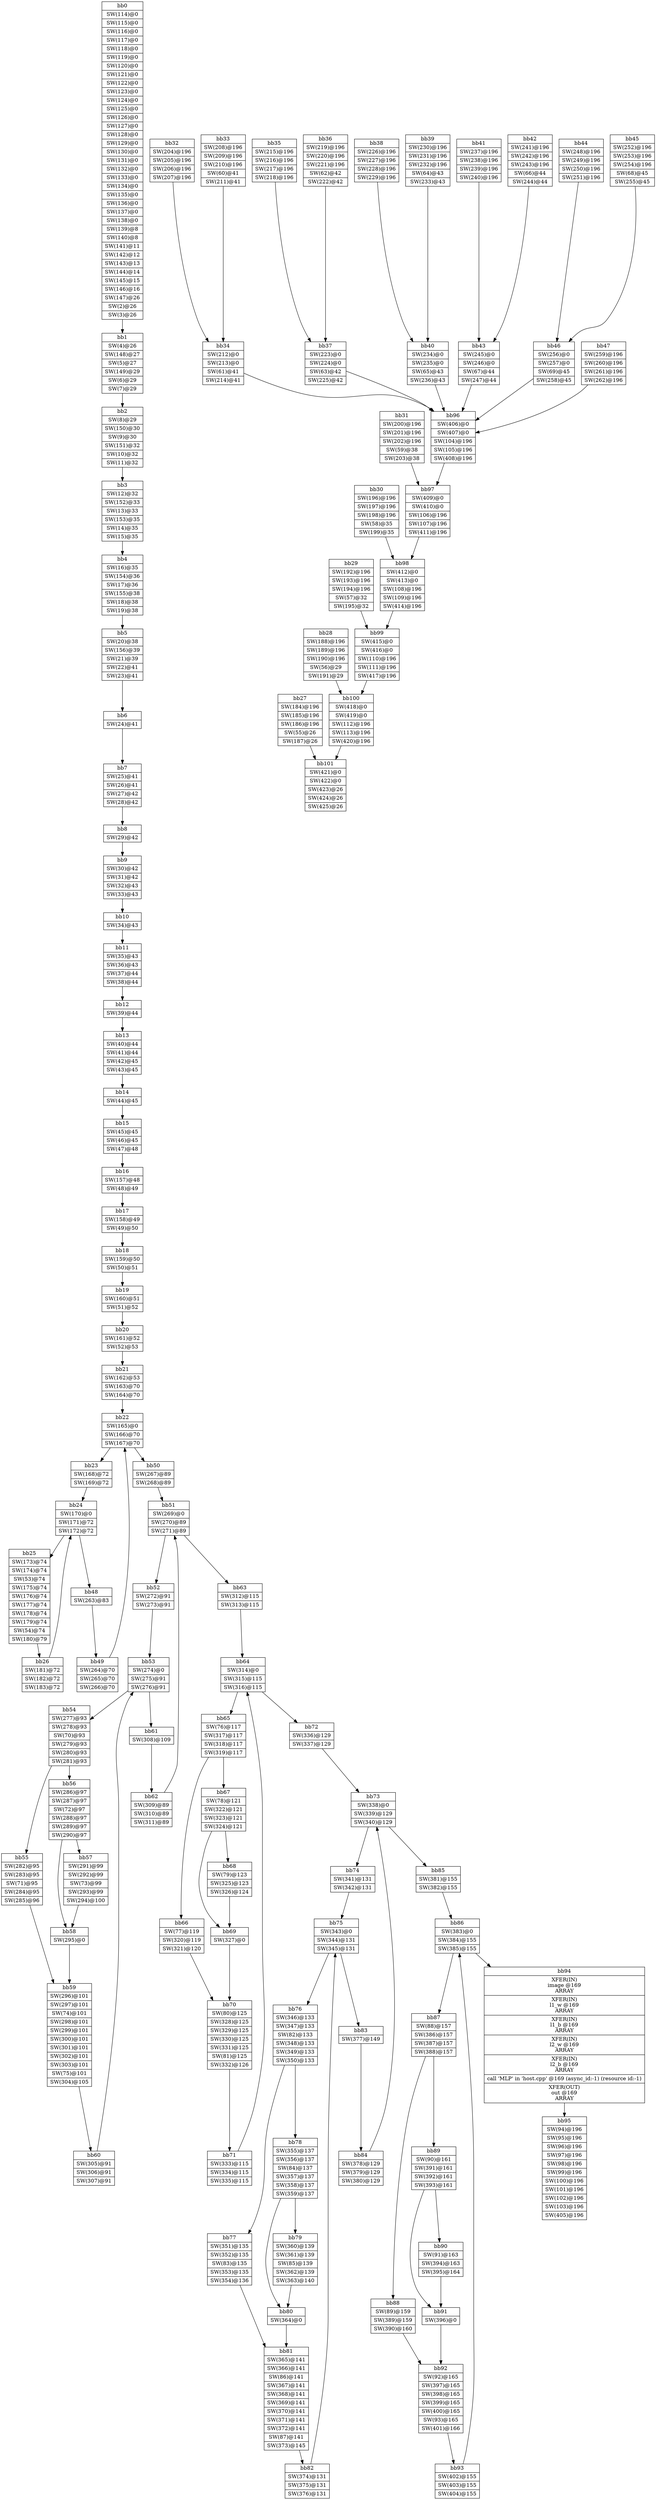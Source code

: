 digraph CDFG {
node [shape=record];
bb0 [shape=record, label = "{bb0|<x0x5272c40>SW(114)@0\n|<x0x5272dc0>SW(115)@0\n|<x0x5272e60>SW(116)@0\n|<x0x5273910>SW(117)@0\n|<x0x5273a90>SW(118)@0\n|<x0x5270e60>SW(119)@0\n|<x0x5270fe0>SW(120)@0\n|<x0x5271180>SW(121)@0\n|<x0x5273f90>SW(122)@0\n|<x0x5274590>SW(123)@0\n|<x0x5274730>SW(124)@0\n|<x0x5274070>SW(125)@0\n|<x0x52741f0>SW(126)@0\n|<x0x5274390>SW(127)@0\n|<x0x5275070>SW(128)@0\n|<x0x5275180>SW(129)@0\n|<x0x5277390>SW(130)@0\n|<x0x5277500>SW(131)@0\n|<x0x5277680>SW(132)@0\n|<x0x52777f0>SW(133)@0\n|<x0x5277970>SW(134)@0\n|<x0x5275270>SW(135)@0\n|<x0x5275420>SW(136)@0\n|<x0x52755c0>SW(137)@0\n|<x0x52756f0>SW(138)@0\n|<x0x5275820>SW(139)@8\n|<x0x5279c40>SW(140)@8\n|<x0x52758e0>SW(141)@11\n|<x0x5275a50>SW(142)@12\n|<x0x5279f80>SW(143)@13\n|<x0x527a160>SW(144)@14\n|<x0x5275b80>SW(145)@15\n|<x0x527a400>SW(146)@16\n|<x0x527a5e0>SW(147)@26\n|<x0x5253340>SW(2)@26\n|<x0x5253e20>SW(3)@26\n}"];
bb1 [shape=record, label = "{bb1|<x0x5254150>SW(4)@26\n|<x0x5275ed0>SW(148)@27\n|<x0x5254290>SW(5)@27\n|<x0x527a8b0>SW(149)@29\n|<x0x5258070>SW(6)@29\n|<x0x5258230>SW(7)@29\n}"];
bb2 [shape=record, label = "{bb2|<x0x5258500>SW(8)@29\n|<x0x5276170>SW(150)@30\n|<x0x52586c0>SW(9)@30\n|<x0x52762d0>SW(151)@32\n|<x0x52588e0>SW(10)@32\n|<x0x5258aa0>SW(11)@32\n}"];
bb3 [shape=record, label = "{bb3|<x0x5254470>SW(12)@32\n|<x0x5276400>SW(152)@33\n|<x0x5258d60>SW(13)@33\n|<x0x52765a0>SW(153)@35\n|<x0x5258ef0>SW(14)@35\n|<x0x5254510>SW(15)@35\n}"];
bb4 [shape=record, label = "{bb4|<x0x5259290>SW(16)@35\n|<x0x5275fd0>SW(154)@36\n|<x0x5259450>SW(17)@36\n|<x0x5276ab0>SW(155)@38\n|<x0x5254630>SW(18)@38\n|<x0x5259710>SW(19)@38\n}"];
bb5 [shape=record, label = "{bb5|<x0x52546d0>SW(20)@38\n|<x0x5277b90>SW(156)@39\n|<x0x5254810>SW(21)@39\n|<x0x5259b60>SW(22)@41\n|<x0x5259dd0>SW(23)@41\n}"];
bb6 [shape=record, label = "{bb6|<x0x525a100>SW(24)@41\n}"];
bb7 [shape=record, label = "{bb7|<x0x52549b0>SW(25)@41\n|<x0x525a600>SW(26)@41\n|<x0x5254a50>SW(27)@42\n|<x0x5254b90>SW(28)@42\n}"];
bb8 [shape=record, label = "{bb8|<x0x5254d70>SW(29)@42\n}"];
bb9 [shape=record, label = "{bb9|<x0x5255240>SW(30)@42\n|<x0x52553f0>SW(31)@42\n|<x0x5255550>SW(32)@43\n|<x0x52555f0>SW(33)@43\n}"];
bb10 [shape=record, label = "{bb10|<x0x5255a00>SW(34)@43\n}"];
bb11 [shape=record, label = "{bb11|<x0x5255f00>SW(35)@43\n|<x0x52560f0>SW(36)@43\n|<x0x52562b0>SW(37)@44\n|<x0x52563f0>SW(38)@44\n}"];
bb12 [shape=record, label = "{bb12|<x0x525ccd0>SW(39)@44\n}"];
bb13 [shape=record, label = "{bb13|<x0x525cf50>SW(40)@44\n|<x0x525d120>SW(41)@44\n|<x0x5256550>SW(42)@45\n|<x0x525d450>SW(43)@45\n}"];
bb14 [shape=record, label = "{bb14|<x0x52565f0>SW(44)@45\n}"];
bb15 [shape=record, label = "{bb15|<x0x525d960>SW(45)@45\n|<x0x525db30>SW(46)@45\n|<x0x5256750>SW(47)@48\n}"];
bb16 [shape=record, label = "{bb16|<x0x52799e0>SW(157)@48\n|<x0x525df90>SW(48)@49\n}"];
bb17 [shape=record, label = "{bb17|<x0x5278460>SW(158)@49\n|<x0x5256840>SW(49)@50\n}"];
bb18 [shape=record, label = "{bb18|<x0x527adf0>SW(159)@50\n|<x0x525e340>SW(50)@51\n}"];
bb19 [shape=record, label = "{bb19|<x0x527b030>SW(160)@51\n|<x0x525e590>SW(51)@52\n}"];
bb20 [shape=record, label = "{bb20|<x0x527b390>SW(161)@52\n|<x0x525e7e0>SW(52)@53\n}"];
bb21 [shape=record, label = "{bb21|<x0x527b680>SW(162)@53\n|<x0x527f2c0>SW(163)@70\n|<x0x527b740>SW(164)@70\n}"];
bb22 [shape=record, label = "{bb22|<x0x527b9c0>SW(165)@0\n|<x0x527f5f0>SW(166)@70\n|<x0x527f7a0>SW(167)@70\n}"];
bb23 [shape=record, label = "{bb23|<x0x527bb90>SW(168)@72\n|<x0x527fa80>SW(169)@72\n}"];
bb24 [shape=record, label = "{bb24|<x0x527bc50>SW(170)@0\n|<x0x527bd50>SW(171)@72\n|<x0x527bec0>SW(172)@72\n}"];
bb25 [shape=record, label = "{bb25|<x0x527c260>SW(173)@74\n|<x0x527c3d0>SW(174)@74\n|<x0x5256ac0>SW(53)@74\n|<x0x527c550>SW(175)@74\n|<x0x527c700>SW(176)@74\n|<x0x527c8f0>SW(177)@74\n|<x0x527caa0>SW(178)@74\n|<x0x527cc50>SW(179)@74\n|<x0x525ebe0>SW(54)@74\n|<x0x527ce40>SW(180)@79\n}"];
bb26 [shape=record, label = "{bb26|<x0x527d2c0>SW(181)@72\n|<x0x527d490>SW(182)@72\n|<x0x527d5e0>SW(183)@72\n}"];
bb27 [shape=record, label = "{bb27|<x0x5282140>SW(184)@196\n|<x0x527d750>SW(185)@196\n|<x0x5282390>SW(186)@196\n|<x0x5256eb0>SW(55)@26\n|<x0x5282570>SW(187)@26\n}"];
bb28 [shape=record, label = "{bb28|<x0x527d970>SW(188)@196\n|<x0x52827e0>SW(189)@196\n|<x0x5282990>SW(190)@196\n|<x0x5256d30>SW(56)@29\n|<x0x527da60>SW(191)@29\n}"];
bb29 [shape=record, label = "{bb29|<x0x5282d90>SW(192)@196\n|<x0x527db20>SW(193)@196\n|<x0x527dc90>SW(194)@196\n|<x0x5257050>SW(57)@32\n|<x0x52830b0>SW(195)@32\n}"];
bb30 [shape=record, label = "{bb30|<x0x527dd50>SW(196)@196\n|<x0x5283490>SW(197)@196\n|<x0x5283640>SW(198)@196\n|<x0x52572b0>SW(58)@35\n|<x0x527de10>SW(199)@35\n}"];
bb31 [shape=record, label = "{bb31|<x0x5283a80>SW(200)@196\n|<x0x527ded0>SW(201)@196\n|<x0x527e040>SW(202)@196\n|<x0x52575a0>SW(59)@38\n|<x0x527e1e0>SW(203)@38\n}"];
bb32 [shape=record, label = "{bb32|<x0x5279210>SW(204)@196\n|<x0x5279380>SW(205)@196\n|<x0x5279530>SW(206)@196\n|<x0x52796e0>SW(207)@196\n}"];
bb33 [shape=record, label = "{bb33|<x0x527e610>SW(208)@196\n|<x0x527e750>SW(209)@196\n|<x0x527e920>SW(210)@196\n|<x0x5257820>SW(60)@41\n|<x0x527ebd0>SW(211)@41\n}"];
bb34 [shape=record, label = "{bb34|<x0x527ee30>SW(212)@0\n|<x0x527efd0>SW(213)@0\n|<x0x5257b70>SW(61)@41\n|<x0x5280c60>SW(214)@41\n}"];
bb35 [shape=record, label = "{bb35|<x0x5280f20>SW(215)@196\n|<x0x5281da0>SW(216)@196\n|<x0x5280fe0>SW(217)@196\n|<x0x5281160>SW(218)@196\n}"];
bb36 [shape=record, label = "{bb36|<x0x5281400>SW(219)@196\n|<x0x52815e0>SW(220)@196\n|<x0x52817c0>SW(221)@196\n|<x0x5257e30>SW(62)@42\n|<x0x52819a0>SW(222)@42\n}"];
bb37 [shape=record, label = "{bb37|<x0x5283d40>SW(223)@0\n|<x0x5283e70>SW(224)@0\n|<x0x525f090>SW(63)@42\n|<x0x52860c0>SW(225)@42\n}"];
bb38 [shape=record, label = "{bb38|<x0x5284020>SW(226)@196\n|<x0x5284200>SW(227)@196\n|<x0x52843b0>SW(228)@196\n|<x0x5284500>SW(229)@196\n}"];
bb39 [shape=record, label = "{bb39|<x0x52885e0>SW(230)@196\n|<x0x5284640>SW(231)@196\n|<x0x5288810>SW(232)@196\n|<x0x525a990>SW(64)@43\n|<x0x52889f0>SW(233)@43\n}"];
bb40 [shape=record, label = "{bb40|<x0x5284880>SW(234)@0\n|<x0x5288c20>SW(235)@0\n|<x0x525f590>SW(65)@43\n|<x0x5288dc0>SW(236)@43\n}"];
bb41 [shape=record, label = "{bb41|<x0x5284a30>SW(237)@196\n|<x0x52890b0>SW(238)@196\n|<x0x5289260>SW(239)@196\n|<x0x5284af0>SW(240)@196\n}"];
bb42 [shape=record, label = "{bb42|<x0x5289660>SW(241)@196\n|<x0x5284bb0>SW(242)@196\n|<x0x5284d20>SW(243)@196\n|<x0x525f890>SW(66)@44\n|<x0x5284ec0>SW(244)@44\n}"];
bb43 [shape=record, label = "{bb43|<x0x5285230>SW(245)@0\n|<x0x5285360>SW(246)@0\n|<x0x525fb30>SW(67)@44\n|<x0x52854c0>SW(247)@44\n}"];
bb44 [shape=record, label = "{bb44|<x0x5285870>SW(248)@196\n|<x0x52859b0>SW(249)@196\n|<x0x5285b60>SW(250)@196\n|<x0x5285d10>SW(251)@196\n}"];
bb45 [shape=record, label = "{bb45|<x0x5286340>SW(252)@196\n|<x0x5286500>SW(253)@196\n|<x0x52866b0>SW(254)@196\n|<x0x525aa30>SW(68)@45\n|<x0x5286830>SW(255)@45\n}"];
bb46 [shape=record, label = "{bb46|<x0x528bb80>SW(256)@0\n|<x0x5286920>SW(257)@0\n|<x0x525acc0>SW(69)@45\n|<x0x528bda0>SW(258)@45\n}"];
bb47 [shape=record, label = "{bb47|<x0x52869e0>SW(259)@196\n|<x0x5286b20>SW(260)@196\n|<x0x528c200>SW(261)@196\n|<x0x528c3b0>SW(262)@196\n}"];
bb48 [shape=record, label = "{bb48|<x0x5286d30>SW(263)@83\n}"];
bb49 [shape=record, label = "{bb49|<x0x528c7a0>SW(264)@70\n|<x0x5286df0>SW(265)@70\n|<x0x528ca50>SW(266)@70\n}"];
bb50 [shape=record, label = "{bb50|<x0x528cd30>SW(267)@89\n|<x0x528cf10>SW(268)@89\n}"];
bb51 [shape=record, label = "{bb51|<x0x5286eb0>SW(269)@0\n|<x0x5286fb0>SW(270)@89\n|<x0x528d390>SW(271)@89\n}"];
bb52 [shape=record, label = "{bb52|<x0x5287070>SW(272)@91\n|<x0x528d7a0>SW(273)@91\n}"];
bb53 [shape=record, label = "{bb53|<x0x528da70>SW(274)@0\n|<x0x528dc20>SW(275)@91\n|<x0x528ddd0>SW(276)@91\n}"];
bb54 [shape=record, label = "{bb54|<x0x5287240>SW(277)@93\n|<x0x52873b0>SW(278)@93\n|<x0x525b380>SW(70)@93\n|<x0x5287590>SW(279)@93\n|<x0x5287780>SW(280)@93\n|<x0x52878f0>SW(281)@93\n}"];
bb55 [shape=record, label = "{bb55|<x0x5287ca0>SW(282)@95\n|<x0x5287e10>SW(283)@95\n|<x0x525b520>SW(71)@95\n|<x0x5287fd0>SW(284)@95\n|<x0x5288190>SW(285)@96\n}"];
bb56 [shape=record, label = "{bb56|<x0x5289990>SW(286)@97\n|<x0x5289b40>SW(287)@97\n|<x0x52621c0>SW(72)@97\n|<x0x5289d20>SW(288)@97\n|<x0x5289e70>SW(289)@97\n|<x0x52901a0>SW(290)@97\n}"];
bb57 [shape=record, label = "{bb57|<x0x5289fb0>SW(291)@99\n|<x0x5290510>SW(292)@99\n|<x0x525b680>SW(73)@99\n|<x0x52906f0>SW(293)@99\n|<x0x528a0b0>SW(294)@100\n}"];
bb58 [shape=record, label = "{bb58|<x0x5290ab0>SW(295)@0\n}"];
bb59 [shape=record, label = "{bb59|<x0x528a1f0>SW(296)@101\n|<x0x5290da0>SW(297)@101\n|<x0x52625d0>SW(74)@101\n|<x0x5290f80>SW(298)@101\n|<x0x528a2e0>SW(299)@101\n|<x0x52911f0>SW(300)@101\n|<x0x52913a0>SW(301)@101\n|<x0x528a3a0>SW(302)@101\n|<x0x5291640>SW(303)@101\n|<x0x525b720>SW(75)@101\n|<x0x5291830>SW(304)@105\n}"];
bb60 [shape=record, label = "{bb60|<x0x528a5e0>SW(305)@91\n|<x0x5291a90>SW(306)@91\n|<x0x5291c70>SW(307)@91\n}"];
bb61 [shape=record, label = "{bb61|<x0x528a820>SW(308)@109\n}"];
bb62 [shape=record, label = "{bb62|<x0x528b730>SW(309)@89\n|<x0x528a8e0>SW(310)@89\n|<x0x528aa50>SW(311)@89\n}"];
bb63 [shape=record, label = "{bb63|<x0x528ad10>SW(312)@115\n|<x0x528af60>SW(313)@115\n}"];
bb64 [shape=record, label = "{bb64|<x0x528b220>SW(314)@0\n|<x0x528b3c0>SW(315)@115\n|<x0x528fc50>SW(316)@115\n}"];
bb65 [shape=record, label = "{bb65|<x0x525be10>SW(76)@117\n|<x0x528ff80>SW(317)@117\n|<x0x527fed0>SW(318)@117\n|<x0x5280040>SW(319)@117\n}"];
bb66 [shape=record, label = "{bb66|<x0x525bf50>SW(77)@119\n|<x0x5280370>SW(320)@119\n|<x0x5280a40>SW(321)@120\n}"];
bb67 [shape=record, label = "{bb67|<x0x525c0f0>SW(78)@121\n|<x0x52805b0>SW(322)@121\n|<x0x5280780>SW(323)@121\n|<x0x5291e30>SW(324)@121\n}"];
bb68 [shape=record, label = "{bb68|<x0x525c250>SW(79)@123\n|<x0x5292100>SW(325)@123\n|<x0x52921c0>SW(326)@124\n}"];
bb69 [shape=record, label = "{bb69|<x0x52945d0>SW(327)@0\n}"];
bb70 [shape=record, label = "{bb70|<x0x525c610>SW(80)@125\n|<x0x5292260>SW(328)@125\n|<x0x5292430>SW(329)@125\n|<x0x52925e0>SW(330)@125\n|<x0x5292730>SW(331)@125\n|<x0x525c7d0>SW(81)@125\n|<x0x5296a90>SW(332)@126\n}"];
bb71 [shape=record, label = "{bb71|<x0x52928b0>SW(333)@115\n|<x0x5296dc0>SW(334)@115\n|<x0x5296fa0>SW(335)@115\n}"];
bb72 [shape=record, label = "{bb72|<x0x5292af0>SW(336)@129\n|<x0x5297210>SW(337)@129\n}"];
bb73 [shape=record, label = "{bb73|<x0x5292bb0>SW(338)@0\n|<x0x5292cb0>SW(339)@129\n|<x0x5297690>SW(340)@129\n}"];
bb74 [shape=record, label = "{bb74|<x0x5292d70>SW(341)@131\n|<x0x5297aa0>SW(342)@131\n}"];
bb75 [shape=record, label = "{bb75|<x0x5297d70>SW(343)@0\n|<x0x5297f20>SW(344)@131\n|<x0x52980d0>SW(345)@131\n}"];
bb76 [shape=record, label = "{bb76|<x0x5292f40>SW(346)@133\n|<x0x52983b0>SW(347)@133\n|<x0x52601d0>SW(82)@133\n|<x0x5298590>SW(348)@133\n|<x0x5293030>SW(349)@133\n|<x0x52931a0>SW(350)@133\n}"];
bb77 [shape=record, label = "{bb77|<x0x5293550>SW(351)@135\n|<x0x52936c0>SW(352)@135\n|<x0x5260350>SW(83)@135\n|<x0x5293840>SW(353)@135\n|<x0x5293a00>SW(354)@136\n}"];
bb78 [shape=record, label = "{bb78|<x0x5293d30>SW(355)@137\n|<x0x5293ee0>SW(356)@137\n|<x0x5260530>SW(84)@137\n|<x0x52940c0>SW(357)@137\n|<x0x52948b0>SW(358)@137\n|<x0x5294a80>SW(359)@137\n}"];
bb79 [shape=record, label = "{bb79|<x0x5294d60>SW(360)@139\n|<x0x5294ed0>SW(361)@139\n|<x0x5264f50>SW(85)@139\n|<x0x529a920>SW(362)@139\n|<x0x5294f90>SW(363)@140\n}"];
bb80 [shape=record, label = "{bb80|<x0x52951f0>SW(364)@0\n}"];
bb81 [shape=record, label = "{bb81|<x0x5295470>SW(365)@141\n|<x0x529ac60>SW(366)@141\n|<x0x5260770>SW(86)@141\n|<x0x529ae40>SW(367)@141\n|<x0x5295560>SW(368)@141\n|<x0x529b0b0>SW(369)@141\n|<x0x529b260>SW(370)@141\n|<x0x5295620>SW(371)@141\n|<x0x529b500>SW(372)@141\n|<x0x5265220>SW(87)@141\n|<x0x529b6f0>SW(373)@145\n}"];
bb82 [shape=record, label = "{bb82|<x0x5295860>SW(374)@131\n|<x0x5296630>SW(375)@131\n|<x0x5296810>SW(376)@131\n}"];
bb83 [shape=record, label = "{bb83|<x0x5295ae0>SW(377)@149\n}"];
bb84 [shape=record, label = "{bb84|<x0x5295da0>SW(378)@129\n|<x0x5295fe0>SW(379)@129\n|<x0x5296180>SW(380)@129\n}"];
bb85 [shape=record, label = "{bb85|<x0x5296460>SW(381)@155\n|<x0x529b950>SW(382)@155\n}"];
bb86 [shape=record, label = "{bb86|<x0x5298750>SW(383)@0\n|<x0x5298840>SW(384)@155\n|<x0x5298a10>SW(385)@155\n}"];
bb87 [shape=record, label = "{bb87|<x0x5260b30>SW(88)@157\n|<x0x5298d20>SW(386)@157\n|<x0x5298e90>SW(387)@157\n|<x0x529ded0>SW(388)@157\n}"];
bb88 [shape=record, label = "{bb88|<x0x5260c70>SW(89)@159\n|<x0x5299010>SW(389)@159\n|<x0x529e230>SW(390)@160\n}"];
bb89 [shape=record, label = "{bb89|<x0x5260e30>SW(90)@161\n|<x0x52990d0>SW(391)@161\n|<x0x5299240>SW(392)@161\n|<x0x529e690>SW(393)@161\n}"];
bb90 [shape=record, label = "{bb90|<x0x5260f90>SW(91)@163\n|<x0x5299300>SW(394)@163\n|<x0x529eab0>SW(395)@164\n}"];
bb91 [shape=record, label = "{bb91|<x0x529eda0>SW(396)@0\n}"];
bb92 [shape=record, label = "{bb92|<x0x5261350>SW(92)@165\n|<x0x52995d0>SW(397)@165\n|<x0x5299740>SW(398)@165\n|<x0x52998f0>SW(399)@165\n|<x0x5299ae0>SW(400)@165\n|<x0x5261490>SW(93)@165\n|<x0x5299c80>SW(401)@166\n}"];
bb93 [shape=record, label = "{bb93|<x0x529a000>SW(402)@155\n|<x0x529a170>SW(403)@155\n|<x0x529a350>SW(404)@155\n}"];
bb94 [shape=record, label = "{bb94|<x0x52a3b80>XFER(IN)\nimage @169\nARRAY\n|<x0x52a3c70>XFER(IN)\nl1_w @169\nARRAY\n|<x0x52a3d90>XFER(IN)\nl1_b @169\nARRAY\n|<x0x52a3eb0>XFER(IN)\nl2_w @169\nARRAY\n|<x0x52a3fd0>XFER(IN)\nl2_b @169\nARRAY\n|<x0x3b706f0>call 'MLP' in 'host.cpp' @169 (async_id:-1) (resource id:-1)\n|<x0x52a40f0>XFER(OUT)\nout @169\nARRAY\n}"];
bb95 [shape=record, label = "{bb95|<x0x52632f0>SW(94)@196\n|<x0x5262e90>SW(95)@196\n|<x0x52677d0>SW(96)@196\n|<x0x5267970>SW(97)@196\n|<x0x5267b40>SW(98)@196\n|<x0x5267d00>SW(99)@196\n|<x0x5263390>SW(100)@196\n|<x0x5267fd0>SW(101)@196\n|<x0x5268190>SW(102)@196\n|<x0x5263450>SW(103)@196\n|<x0x529bed0>SW(405)@196\n}"];
bb96 [shape=record, label = "{bb96|<x0x529c190>SW(406)@0\n|<x0x52a0f40>SW(407)@0\n|<x0x5268720>SW(104)@196\n|<x0x52685f0>SW(105)@196\n|<x0x52a1150>SW(408)@196\n}"];
bb97 [shape=record, label = "{bb97|<x0x529c3b0>SW(409)@0\n|<x0x52a13d0>SW(410)@0\n|<x0x5268b60>SW(106)@196\n|<x0x52689f0>SW(107)@196\n|<x0x52a15a0>SW(411)@196\n}"];
bb98 [shape=record, label = "{bb98|<x0x529c590>SW(412)@0\n|<x0x52a1820>SW(413)@0\n|<x0x5263610>SW(108)@196\n|<x0x5263840>SW(109)@196\n|<x0x52a19f0>SW(414)@196\n}"];
bb99 [shape=record, label = "{bb99|<x0x529c770>SW(415)@0\n|<x0x52a1c70>SW(416)@0\n|<x0x5263c10>SW(110)@196\n|<x0x5263a90>SW(111)@196\n|<x0x52a1e40>SW(417)@196\n}"];
bb100 [shape=record, label = "{bb100|<x0x529c950>SW(418)@0\n|<x0x52a20c0>SW(419)@0\n|<x0x5263e70>SW(112)@196\n|<x0x52640a0>SW(113)@196\n|<x0x52a2290>SW(420)@196\n}"];
bb101 [shape=record, label = "{bb101|<x0x529cb30>SW(421)@0\n|<x0x529cc60>SW(422)@0\n|<x0x529ce00>SW(423)@26\n|<x0x529cec0>SW(424)@26\n|<x0x529d0e0>SW(425)@26\n}"];
bb0 -> bb1
bb1 -> bb2
bb2 -> bb3
bb3 -> bb4
bb4 -> bb5
bb5 -> bb6
bb6 -> bb7
bb7 -> bb8
bb8 -> bb9
bb9 -> bb10
bb10 -> bb11
bb11 -> bb12
bb12 -> bb13
bb13 -> bb14
bb14 -> bb15
bb15 -> bb16
bb16 -> bb17
bb17 -> bb18
bb18 -> bb19
bb19 -> bb20
bb20 -> bb21
bb21 -> bb22
bb22 -> bb23
bb22 -> bb50
bb23 -> bb24
bb24 -> bb25
bb24 -> bb48
bb25 -> bb26
bb26 -> bb24
bb27 -> bb101
bb28 -> bb100
bb29 -> bb99
bb30 -> bb98
bb31 -> bb97
bb32 -> bb34
bb33 -> bb34
bb34 -> bb96
bb35 -> bb37
bb36 -> bb37
bb37 -> bb96
bb38 -> bb40
bb39 -> bb40
bb40 -> bb96
bb41 -> bb43
bb42 -> bb43
bb43 -> bb96
bb44 -> bb46
bb45 -> bb46
bb46 -> bb96
bb47 -> bb96
bb48 -> bb49
bb49 -> bb22
bb50 -> bb51
bb51 -> bb52
bb51 -> bb63
bb52 -> bb53
bb53 -> bb54
bb53 -> bb61
bb54 -> bb55
bb54 -> bb56
bb55 -> bb59
bb56 -> bb57
bb56 -> bb58
bb57 -> bb58
bb58 -> bb59
bb59 -> bb60
bb60 -> bb53
bb61 -> bb62
bb62 -> bb51
bb63 -> bb64
bb64 -> bb65
bb64 -> bb72
bb65 -> bb66
bb65 -> bb67
bb66 -> bb70
bb67 -> bb68
bb67 -> bb69
bb68 -> bb69
bb69 -> bb70
bb70 -> bb71
bb71 -> bb64
bb72 -> bb73
bb73 -> bb74
bb73 -> bb85
bb74 -> bb75
bb75 -> bb76
bb75 -> bb83
bb76 -> bb77
bb76 -> bb78
bb77 -> bb81
bb78 -> bb79
bb78 -> bb80
bb79 -> bb80
bb80 -> bb81
bb81 -> bb82
bb82 -> bb75
bb83 -> bb84
bb84 -> bb73
bb85 -> bb86
bb86 -> bb87
bb86 -> bb94
bb87 -> bb88
bb87 -> bb89
bb88 -> bb92
bb89 -> bb90
bb89 -> bb91
bb90 -> bb91
bb91 -> bb92
bb92 -> bb93
bb93 -> bb86
bb94 -> bb95
bb96 -> bb97
bb97 -> bb98
bb98 -> bb99
bb99 -> bb100
bb100 -> bb101
}
